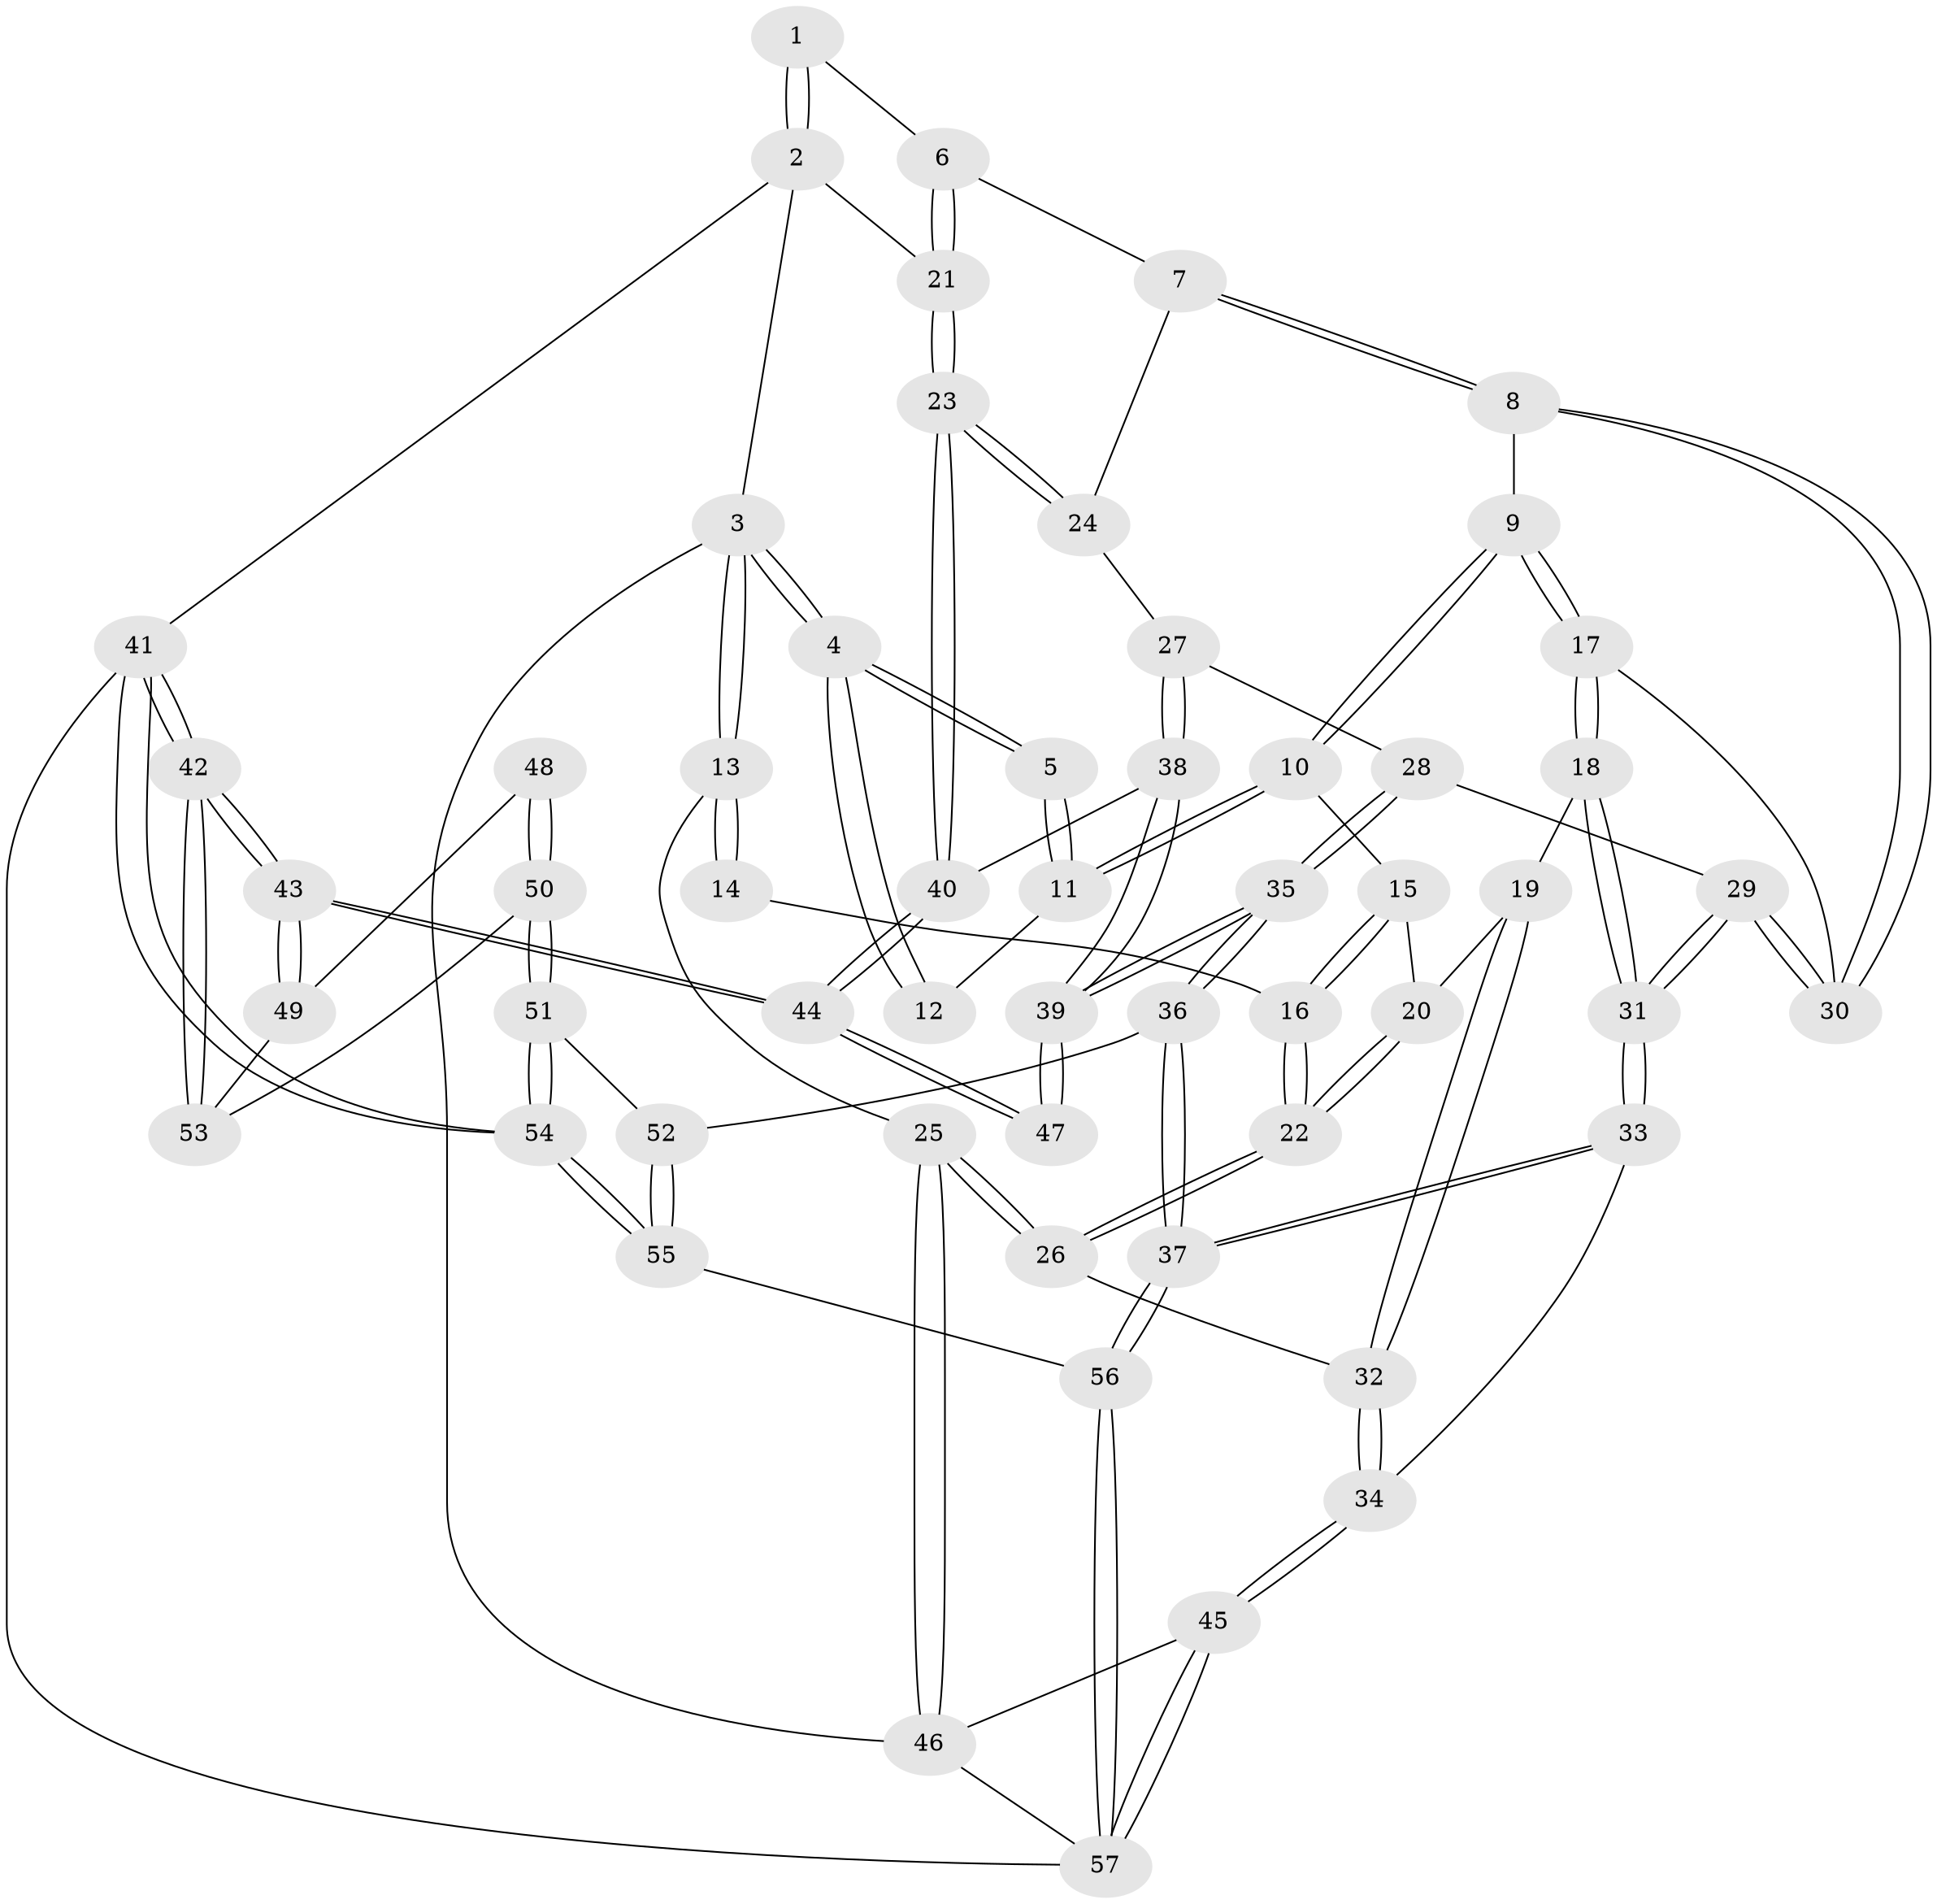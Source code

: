 // coarse degree distribution, {4: 0.4411764705882353, 6: 0.058823529411764705, 5: 0.38235294117647056, 3: 0.08823529411764706, 2: 0.029411764705882353}
// Generated by graph-tools (version 1.1) at 2025/42/03/06/25 10:42:34]
// undirected, 57 vertices, 139 edges
graph export_dot {
graph [start="1"]
  node [color=gray90,style=filled];
  1 [pos="+0.8159594962690795+0"];
  2 [pos="+1+0"];
  3 [pos="+0+0"];
  4 [pos="+0+0"];
  5 [pos="+0.5379062503247733+0"];
  6 [pos="+0.7670075669703509+0.16127043303905245"];
  7 [pos="+0.7551841436967829+0.2005550551167564"];
  8 [pos="+0.6684514067227274+0.25356052155020065"];
  9 [pos="+0.5424528534915309+0.22011425324015285"];
  10 [pos="+0.46787123237993183+0.15572384555102"];
  11 [pos="+0.44913509597285867+0.09875337858368217"];
  12 [pos="+0.28458313855299605+0.10883424694829781"];
  13 [pos="+0+0"];
  14 [pos="+0.24257517615436122+0.1661011099723315"];
  15 [pos="+0.437399663753597+0.190756254772501"];
  16 [pos="+0.22038707913162164+0.2574903820620188"];
  17 [pos="+0.472887652948367+0.38457201067562247"];
  18 [pos="+0.4648511531915825+0.3962015883993667"];
  19 [pos="+0.44703086929492336+0.39917904689423134"];
  20 [pos="+0.37611986716617146+0.2958413022642052"];
  21 [pos="+1+0.20668872116400677"];
  22 [pos="+0.17666738767556356+0.3516476951517461"];
  23 [pos="+1+0.25736808427625546"];
  24 [pos="+0.8191971043460045+0.25698102430416264"];
  25 [pos="+0.03497437075373959+0.4298744595352037"];
  26 [pos="+0.12954180552589675+0.4015809542503267"];
  27 [pos="+0.8836583658181153+0.437715211030531"];
  28 [pos="+0.6710223026540737+0.4225993452086697"];
  29 [pos="+0.6690261157925436+0.42138920631878757"];
  30 [pos="+0.6627853560540727+0.3530125660017153"];
  31 [pos="+0.5763289872832962+0.4916594941694361"];
  32 [pos="+0.3482484438128352+0.482025346459248"];
  33 [pos="+0.5085854880148483+0.7443112040918466"];
  34 [pos="+0.4845872864964887+0.7418685205282438"];
  35 [pos="+0.7966631025799722+0.6700541044532662"];
  36 [pos="+0.6716961257067918+0.7661939649291263"];
  37 [pos="+0.5376751336249452+0.7605913312169712"];
  38 [pos="+0.9238243730980098+0.4734314394312415"];
  39 [pos="+0.8010903098256245+0.6684148486951289"];
  40 [pos="+1+0.42683381491273753"];
  41 [pos="+1+1"];
  42 [pos="+1+0.9786920971352249"];
  43 [pos="+1+0.8524219276818287"];
  44 [pos="+1+0.6839406176184374"];
  45 [pos="+0.3011497449282492+0.8039908539734371"];
  46 [pos="+0+0.6744925613075694"];
  47 [pos="+0.9282024338685414+0.7223983866610455"];
  48 [pos="+0.9326868841625173+0.7501268735721158"];
  49 [pos="+0.9895749010396135+0.828658065294348"];
  50 [pos="+0.9249306027570939+0.8993285618946024"];
  51 [pos="+0.8809686342804519+0.9271628740430147"];
  52 [pos="+0.7000206039355281+0.8068234559961359"];
  53 [pos="+0.9351212504353676+0.8986161986786022"];
  54 [pos="+0.9047551010756867+1"];
  55 [pos="+0.7525197843464223+1"];
  56 [pos="+0.5331972791174701+1"];
  57 [pos="+0.20935654775568568+1"];
  1 -- 2;
  1 -- 2;
  1 -- 6;
  2 -- 3;
  2 -- 21;
  2 -- 41;
  3 -- 4;
  3 -- 4;
  3 -- 13;
  3 -- 13;
  3 -- 46;
  4 -- 5;
  4 -- 5;
  4 -- 12;
  4 -- 12;
  5 -- 11;
  5 -- 11;
  6 -- 7;
  6 -- 21;
  6 -- 21;
  7 -- 8;
  7 -- 8;
  7 -- 24;
  8 -- 9;
  8 -- 30;
  8 -- 30;
  9 -- 10;
  9 -- 10;
  9 -- 17;
  9 -- 17;
  10 -- 11;
  10 -- 11;
  10 -- 15;
  11 -- 12;
  13 -- 14;
  13 -- 14;
  13 -- 25;
  14 -- 16;
  15 -- 16;
  15 -- 16;
  15 -- 20;
  16 -- 22;
  16 -- 22;
  17 -- 18;
  17 -- 18;
  17 -- 30;
  18 -- 19;
  18 -- 31;
  18 -- 31;
  19 -- 20;
  19 -- 32;
  19 -- 32;
  20 -- 22;
  20 -- 22;
  21 -- 23;
  21 -- 23;
  22 -- 26;
  22 -- 26;
  23 -- 24;
  23 -- 24;
  23 -- 40;
  23 -- 40;
  24 -- 27;
  25 -- 26;
  25 -- 26;
  25 -- 46;
  25 -- 46;
  26 -- 32;
  27 -- 28;
  27 -- 38;
  27 -- 38;
  28 -- 29;
  28 -- 35;
  28 -- 35;
  29 -- 30;
  29 -- 30;
  29 -- 31;
  29 -- 31;
  31 -- 33;
  31 -- 33;
  32 -- 34;
  32 -- 34;
  33 -- 34;
  33 -- 37;
  33 -- 37;
  34 -- 45;
  34 -- 45;
  35 -- 36;
  35 -- 36;
  35 -- 39;
  35 -- 39;
  36 -- 37;
  36 -- 37;
  36 -- 52;
  37 -- 56;
  37 -- 56;
  38 -- 39;
  38 -- 39;
  38 -- 40;
  39 -- 47;
  39 -- 47;
  40 -- 44;
  40 -- 44;
  41 -- 42;
  41 -- 42;
  41 -- 54;
  41 -- 54;
  41 -- 57;
  42 -- 43;
  42 -- 43;
  42 -- 53;
  42 -- 53;
  43 -- 44;
  43 -- 44;
  43 -- 49;
  43 -- 49;
  44 -- 47;
  44 -- 47;
  45 -- 46;
  45 -- 57;
  45 -- 57;
  46 -- 57;
  48 -- 49;
  48 -- 50;
  48 -- 50;
  49 -- 53;
  50 -- 51;
  50 -- 51;
  50 -- 53;
  51 -- 52;
  51 -- 54;
  51 -- 54;
  52 -- 55;
  52 -- 55;
  54 -- 55;
  54 -- 55;
  55 -- 56;
  56 -- 57;
  56 -- 57;
}
